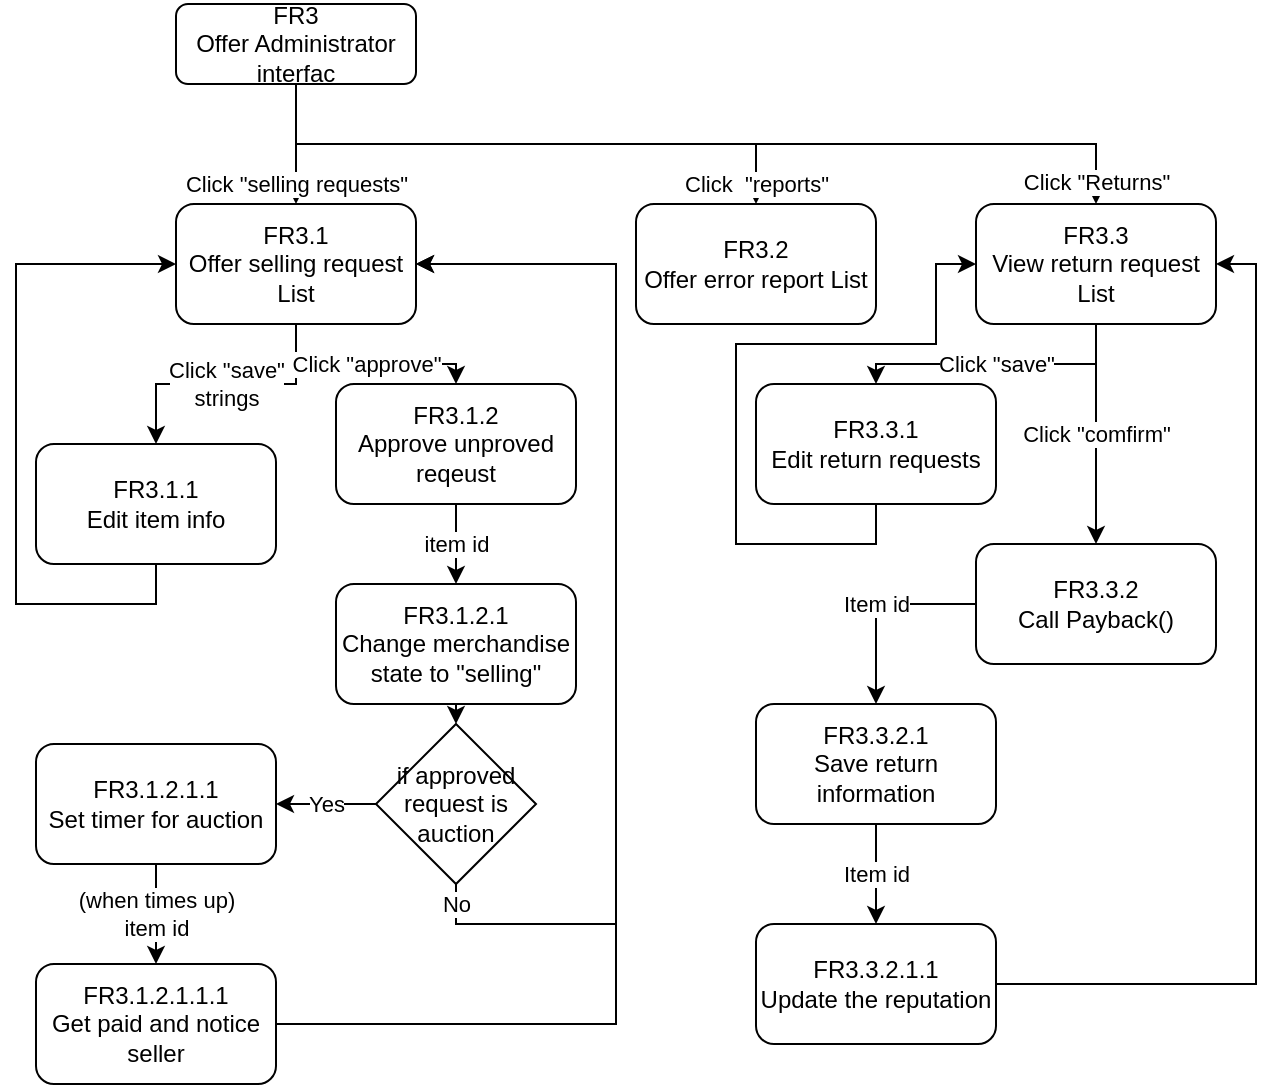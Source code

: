 <mxfile version="20.2.3" type="device"><diagram id="C5RBs43oDa-KdzZeNtuy" name="Page-1"><mxGraphModel dx="872" dy="689" grid="1" gridSize="10" guides="1" tooltips="1" connect="1" arrows="1" fold="1" page="1" pageScale="1" pageWidth="827" pageHeight="1169" math="0" shadow="0"><root><mxCell id="WIyWlLk6GJQsqaUBKTNV-0"/><mxCell id="WIyWlLk6GJQsqaUBKTNV-1" parent="WIyWlLk6GJQsqaUBKTNV-0"/><mxCell id="lbLZp2gTmepEYsSawkLs-6" value="Click &quot;selling requests&quot;" style="edgeStyle=orthogonalEdgeStyle;rounded=0;orthogonalLoop=1;jettySize=auto;html=1;exitX=0.5;exitY=1;exitDx=0;exitDy=0;entryX=0.5;entryY=0;entryDx=0;entryDy=0;" parent="WIyWlLk6GJQsqaUBKTNV-1" source="WIyWlLk6GJQsqaUBKTNV-3" target="lbLZp2gTmepEYsSawkLs-0" edge="1"><mxGeometry x="0.667" relative="1" as="geometry"><mxPoint as="offset"/></mxGeometry></mxCell><mxCell id="lbLZp2gTmepEYsSawkLs-16" value="Click&amp;nbsp; &quot;reports&quot;" style="edgeStyle=orthogonalEdgeStyle;rounded=0;orthogonalLoop=1;jettySize=auto;html=1;exitX=0.5;exitY=1;exitDx=0;exitDy=0;" parent="WIyWlLk6GJQsqaUBKTNV-1" source="WIyWlLk6GJQsqaUBKTNV-3" target="lbLZp2gTmepEYsSawkLs-15" edge="1"><mxGeometry x="0.931" relative="1" as="geometry"><mxPoint as="offset"/></mxGeometry></mxCell><mxCell id="lbLZp2gTmepEYsSawkLs-27" value="Click &quot;Returns&quot;" style="edgeStyle=orthogonalEdgeStyle;rounded=0;orthogonalLoop=1;jettySize=auto;html=1;exitX=0.5;exitY=1;exitDx=0;exitDy=0;entryX=0.5;entryY=0;entryDx=0;entryDy=0;" parent="WIyWlLk6GJQsqaUBKTNV-1" source="WIyWlLk6GJQsqaUBKTNV-3" target="lbLZp2gTmepEYsSawkLs-25" edge="1"><mxGeometry x="0.952" relative="1" as="geometry"><mxPoint as="offset"/></mxGeometry></mxCell><mxCell id="WIyWlLk6GJQsqaUBKTNV-3" value="FR3&lt;br&gt;Offer Administrator interfac" style="rounded=1;whiteSpace=wrap;html=1;fontSize=12;glass=0;strokeWidth=1;shadow=0;" parent="WIyWlLk6GJQsqaUBKTNV-1" vertex="1"><mxGeometry x="160" y="80" width="120" height="40" as="geometry"/></mxCell><mxCell id="lbLZp2gTmepEYsSawkLs-7" value="Click &quot;save&quot;&lt;br&gt;strings" style="edgeStyle=orthogonalEdgeStyle;rounded=0;orthogonalLoop=1;jettySize=auto;html=1;exitX=0.5;exitY=1;exitDx=0;exitDy=0;entryX=0.5;entryY=0;entryDx=0;entryDy=0;" parent="WIyWlLk6GJQsqaUBKTNV-1" source="lbLZp2gTmepEYsSawkLs-0" target="lbLZp2gTmepEYsSawkLs-1" edge="1"><mxGeometry relative="1" as="geometry"/></mxCell><mxCell id="lbLZp2gTmepEYsSawkLs-8" value="Click &quot;approve&quot;" style="edgeStyle=orthogonalEdgeStyle;rounded=0;orthogonalLoop=1;jettySize=auto;html=1;exitX=0.5;exitY=1;exitDx=0;exitDy=0;entryX=0.5;entryY=0;entryDx=0;entryDy=0;" parent="WIyWlLk6GJQsqaUBKTNV-1" source="lbLZp2gTmepEYsSawkLs-0" target="lbLZp2gTmepEYsSawkLs-2" edge="1"><mxGeometry relative="1" as="geometry"/></mxCell><mxCell id="lbLZp2gTmepEYsSawkLs-0" value="FR3.1&lt;br&gt;Offer selling request List" style="rounded=1;whiteSpace=wrap;html=1;" parent="WIyWlLk6GJQsqaUBKTNV-1" vertex="1"><mxGeometry x="160" y="180" width="120" height="60" as="geometry"/></mxCell><mxCell id="lbLZp2gTmepEYsSawkLs-23" style="edgeStyle=orthogonalEdgeStyle;rounded=0;orthogonalLoop=1;jettySize=auto;html=1;exitX=0.5;exitY=1;exitDx=0;exitDy=0;entryX=0;entryY=0.5;entryDx=0;entryDy=0;" parent="WIyWlLk6GJQsqaUBKTNV-1" source="lbLZp2gTmepEYsSawkLs-1" target="lbLZp2gTmepEYsSawkLs-0" edge="1"><mxGeometry relative="1" as="geometry"><Array as="points"><mxPoint x="150" y="380"/><mxPoint x="80" y="380"/><mxPoint x="80" y="210"/></Array></mxGeometry></mxCell><mxCell id="lbLZp2gTmepEYsSawkLs-1" value="FR3.1.1&lt;br&gt;Edit item info" style="rounded=1;whiteSpace=wrap;html=1;" parent="WIyWlLk6GJQsqaUBKTNV-1" vertex="1"><mxGeometry x="90" y="300" width="120" height="60" as="geometry"/></mxCell><mxCell id="lbLZp2gTmepEYsSawkLs-9" value="item id" style="edgeStyle=orthogonalEdgeStyle;rounded=0;orthogonalLoop=1;jettySize=auto;html=1;exitX=0.5;exitY=1;exitDx=0;exitDy=0;entryX=0.5;entryY=0;entryDx=0;entryDy=0;" parent="WIyWlLk6GJQsqaUBKTNV-1" source="lbLZp2gTmepEYsSawkLs-2" target="lbLZp2gTmepEYsSawkLs-3" edge="1"><mxGeometry relative="1" as="geometry"/></mxCell><mxCell id="lbLZp2gTmepEYsSawkLs-2" value="FR3.1.2&lt;br&gt;Approve unproved reqeust" style="rounded=1;whiteSpace=wrap;html=1;" parent="WIyWlLk6GJQsqaUBKTNV-1" vertex="1"><mxGeometry x="240" y="270" width="120" height="60" as="geometry"/></mxCell><mxCell id="lbLZp2gTmepEYsSawkLs-13" style="edgeStyle=orthogonalEdgeStyle;rounded=0;orthogonalLoop=1;jettySize=auto;html=1;exitX=0.5;exitY=1;exitDx=0;exitDy=0;entryX=0.5;entryY=0;entryDx=0;entryDy=0;" parent="WIyWlLk6GJQsqaUBKTNV-1" source="lbLZp2gTmepEYsSawkLs-3" target="lbLZp2gTmepEYsSawkLs-11" edge="1"><mxGeometry relative="1" as="geometry"/></mxCell><mxCell id="lbLZp2gTmepEYsSawkLs-3" value="FR3.1.2.1&lt;br&gt;Change merchandise state to &quot;selling&quot;" style="rounded=1;whiteSpace=wrap;html=1;" parent="WIyWlLk6GJQsqaUBKTNV-1" vertex="1"><mxGeometry x="240" y="370" width="120" height="60" as="geometry"/></mxCell><mxCell id="lbLZp2gTmepEYsSawkLs-14" value="(when times up)&lt;br&gt;item id" style="edgeStyle=orthogonalEdgeStyle;rounded=0;orthogonalLoop=1;jettySize=auto;html=1;exitX=0.5;exitY=1;exitDx=0;exitDy=0;entryX=0.5;entryY=0;entryDx=0;entryDy=0;" parent="WIyWlLk6GJQsqaUBKTNV-1" source="lbLZp2gTmepEYsSawkLs-4" target="lbLZp2gTmepEYsSawkLs-5" edge="1"><mxGeometry relative="1" as="geometry"/></mxCell><mxCell id="lbLZp2gTmepEYsSawkLs-4" value="FR3.1.2.1.1&lt;br&gt;Set timer for auction" style="rounded=1;whiteSpace=wrap;html=1;" parent="WIyWlLk6GJQsqaUBKTNV-1" vertex="1"><mxGeometry x="90" y="450" width="120" height="60" as="geometry"/></mxCell><mxCell id="lbLZp2gTmepEYsSawkLs-31" style="edgeStyle=orthogonalEdgeStyle;rounded=0;orthogonalLoop=1;jettySize=auto;html=1;exitX=1;exitY=0.5;exitDx=0;exitDy=0;entryX=1;entryY=0.5;entryDx=0;entryDy=0;" parent="WIyWlLk6GJQsqaUBKTNV-1" source="lbLZp2gTmepEYsSawkLs-5" target="lbLZp2gTmepEYsSawkLs-0" edge="1"><mxGeometry relative="1" as="geometry"><Array as="points"><mxPoint x="380" y="590"/><mxPoint x="380" y="210"/></Array></mxGeometry></mxCell><mxCell id="lbLZp2gTmepEYsSawkLs-5" value="FR3.1.2.1.1.1&lt;br&gt;Get paid and notice seller" style="rounded=1;whiteSpace=wrap;html=1;" parent="WIyWlLk6GJQsqaUBKTNV-1" vertex="1"><mxGeometry x="90" y="560" width="120" height="60" as="geometry"/></mxCell><mxCell id="lbLZp2gTmepEYsSawkLs-12" value="Yes" style="edgeStyle=orthogonalEdgeStyle;rounded=0;orthogonalLoop=1;jettySize=auto;html=1;exitX=0;exitY=0.5;exitDx=0;exitDy=0;entryX=1;entryY=0.5;entryDx=0;entryDy=0;" parent="WIyWlLk6GJQsqaUBKTNV-1" source="lbLZp2gTmepEYsSawkLs-11" target="lbLZp2gTmepEYsSawkLs-4" edge="1"><mxGeometry relative="1" as="geometry"/></mxCell><mxCell id="lbLZp2gTmepEYsSawkLs-19" style="edgeStyle=orthogonalEdgeStyle;rounded=0;orthogonalLoop=1;jettySize=auto;html=1;exitX=0.5;exitY=1;exitDx=0;exitDy=0;entryX=1;entryY=0.5;entryDx=0;entryDy=0;" parent="WIyWlLk6GJQsqaUBKTNV-1" source="lbLZp2gTmepEYsSawkLs-11" target="lbLZp2gTmepEYsSawkLs-0" edge="1"><mxGeometry relative="1" as="geometry"><mxPoint x="300" y="560" as="targetPoint"/><Array as="points"><mxPoint x="300" y="540"/><mxPoint x="380" y="540"/><mxPoint x="380" y="210"/></Array></mxGeometry></mxCell><mxCell id="lbLZp2gTmepEYsSawkLs-32" value="No" style="edgeLabel;html=1;align=center;verticalAlign=middle;resizable=0;points=[];" parent="lbLZp2gTmepEYsSawkLs-19" vertex="1" connectable="0"><mxGeometry x="-0.856" y="-1" relative="1" as="geometry"><mxPoint x="-18" y="-11" as="offset"/></mxGeometry></mxCell><mxCell id="lbLZp2gTmepEYsSawkLs-11" value="if approved&lt;br&gt;request is&lt;br&gt;auction" style="rhombus;whiteSpace=wrap;html=1;" parent="WIyWlLk6GJQsqaUBKTNV-1" vertex="1"><mxGeometry x="260" y="440" width="80" height="80" as="geometry"/></mxCell><mxCell id="lbLZp2gTmepEYsSawkLs-15" value="FR3.2&lt;br&gt;Offer error report List" style="rounded=1;whiteSpace=wrap;html=1;" parent="WIyWlLk6GJQsqaUBKTNV-1" vertex="1"><mxGeometry x="390" y="180" width="120" height="60" as="geometry"/></mxCell><mxCell id="lbLZp2gTmepEYsSawkLs-29" value="Click &quot;save&quot;" style="edgeStyle=orthogonalEdgeStyle;rounded=0;orthogonalLoop=1;jettySize=auto;html=1;exitX=0.5;exitY=1;exitDx=0;exitDy=0;entryX=0.5;entryY=0;entryDx=0;entryDy=0;" parent="WIyWlLk6GJQsqaUBKTNV-1" source="lbLZp2gTmepEYsSawkLs-25" target="lbLZp2gTmepEYsSawkLs-28" edge="1"><mxGeometry relative="1" as="geometry"><Array as="points"><mxPoint x="580" y="260"/><mxPoint x="450" y="260"/></Array></mxGeometry></mxCell><mxCell id="lbLZp2gTmepEYsSawkLs-34" value="Click &quot;comfirm&quot;" style="edgeStyle=orthogonalEdgeStyle;rounded=0;orthogonalLoop=1;jettySize=auto;html=1;exitX=0.5;exitY=1;exitDx=0;exitDy=0;entryX=0.5;entryY=0;entryDx=0;entryDy=0;" parent="WIyWlLk6GJQsqaUBKTNV-1" source="lbLZp2gTmepEYsSawkLs-25" target="lbLZp2gTmepEYsSawkLs-33" edge="1"><mxGeometry relative="1" as="geometry"/></mxCell><mxCell id="lbLZp2gTmepEYsSawkLs-25" value="FR3.3&lt;br&gt;View return request List" style="rounded=1;whiteSpace=wrap;html=1;" parent="WIyWlLk6GJQsqaUBKTNV-1" vertex="1"><mxGeometry x="560" y="180" width="120" height="60" as="geometry"/></mxCell><mxCell id="lbLZp2gTmepEYsSawkLs-30" style="edgeStyle=orthogonalEdgeStyle;rounded=0;orthogonalLoop=1;jettySize=auto;html=1;exitX=0.5;exitY=1;exitDx=0;exitDy=0;entryX=0;entryY=0.5;entryDx=0;entryDy=0;" parent="WIyWlLk6GJQsqaUBKTNV-1" source="lbLZp2gTmepEYsSawkLs-28" target="lbLZp2gTmepEYsSawkLs-25" edge="1"><mxGeometry relative="1" as="geometry"><Array as="points"><mxPoint x="510" y="350"/><mxPoint x="440" y="350"/><mxPoint x="440" y="250"/><mxPoint x="540" y="250"/><mxPoint x="540" y="210"/></Array></mxGeometry></mxCell><mxCell id="lbLZp2gTmepEYsSawkLs-28" value="FR3.3.1&lt;br&gt;Edit return requests" style="rounded=1;whiteSpace=wrap;html=1;" parent="WIyWlLk6GJQsqaUBKTNV-1" vertex="1"><mxGeometry x="450" y="270" width="120" height="60" as="geometry"/></mxCell><mxCell id="lbLZp2gTmepEYsSawkLs-36" value="Item id" style="edgeStyle=orthogonalEdgeStyle;rounded=0;orthogonalLoop=1;jettySize=auto;html=1;exitX=0;exitY=0.5;exitDx=0;exitDy=0;entryX=0.5;entryY=0;entryDx=0;entryDy=0;" parent="WIyWlLk6GJQsqaUBKTNV-1" source="lbLZp2gTmepEYsSawkLs-33" target="lbLZp2gTmepEYsSawkLs-35" edge="1"><mxGeometry relative="1" as="geometry"/></mxCell><mxCell id="lbLZp2gTmepEYsSawkLs-33" value="FR3.3.2&lt;br&gt;Call Payback()" style="rounded=1;whiteSpace=wrap;html=1;" parent="WIyWlLk6GJQsqaUBKTNV-1" vertex="1"><mxGeometry x="560" y="350" width="120" height="60" as="geometry"/></mxCell><mxCell id="lbLZp2gTmepEYsSawkLs-38" value="Item id" style="edgeStyle=orthogonalEdgeStyle;rounded=0;orthogonalLoop=1;jettySize=auto;html=1;exitX=0.5;exitY=1;exitDx=0;exitDy=0;entryX=0.5;entryY=0;entryDx=0;entryDy=0;" parent="WIyWlLk6GJQsqaUBKTNV-1" source="lbLZp2gTmepEYsSawkLs-35" target="lbLZp2gTmepEYsSawkLs-37" edge="1"><mxGeometry relative="1" as="geometry"/></mxCell><mxCell id="lbLZp2gTmepEYsSawkLs-35" value="FR3.3.2.1&lt;br&gt;Save return information" style="rounded=1;whiteSpace=wrap;html=1;" parent="WIyWlLk6GJQsqaUBKTNV-1" vertex="1"><mxGeometry x="450" y="430" width="120" height="60" as="geometry"/></mxCell><mxCell id="lbLZp2gTmepEYsSawkLs-39" style="edgeStyle=orthogonalEdgeStyle;rounded=0;orthogonalLoop=1;jettySize=auto;html=1;exitX=1;exitY=0.5;exitDx=0;exitDy=0;entryX=1;entryY=0.5;entryDx=0;entryDy=0;" parent="WIyWlLk6GJQsqaUBKTNV-1" source="lbLZp2gTmepEYsSawkLs-37" target="lbLZp2gTmepEYsSawkLs-25" edge="1"><mxGeometry relative="1" as="geometry"/></mxCell><mxCell id="lbLZp2gTmepEYsSawkLs-37" value="FR3.3.2.1.1&lt;br&gt;Update the reputation" style="rounded=1;whiteSpace=wrap;html=1;" parent="WIyWlLk6GJQsqaUBKTNV-1" vertex="1"><mxGeometry x="450" y="540" width="120" height="60" as="geometry"/></mxCell></root></mxGraphModel></diagram></mxfile>
